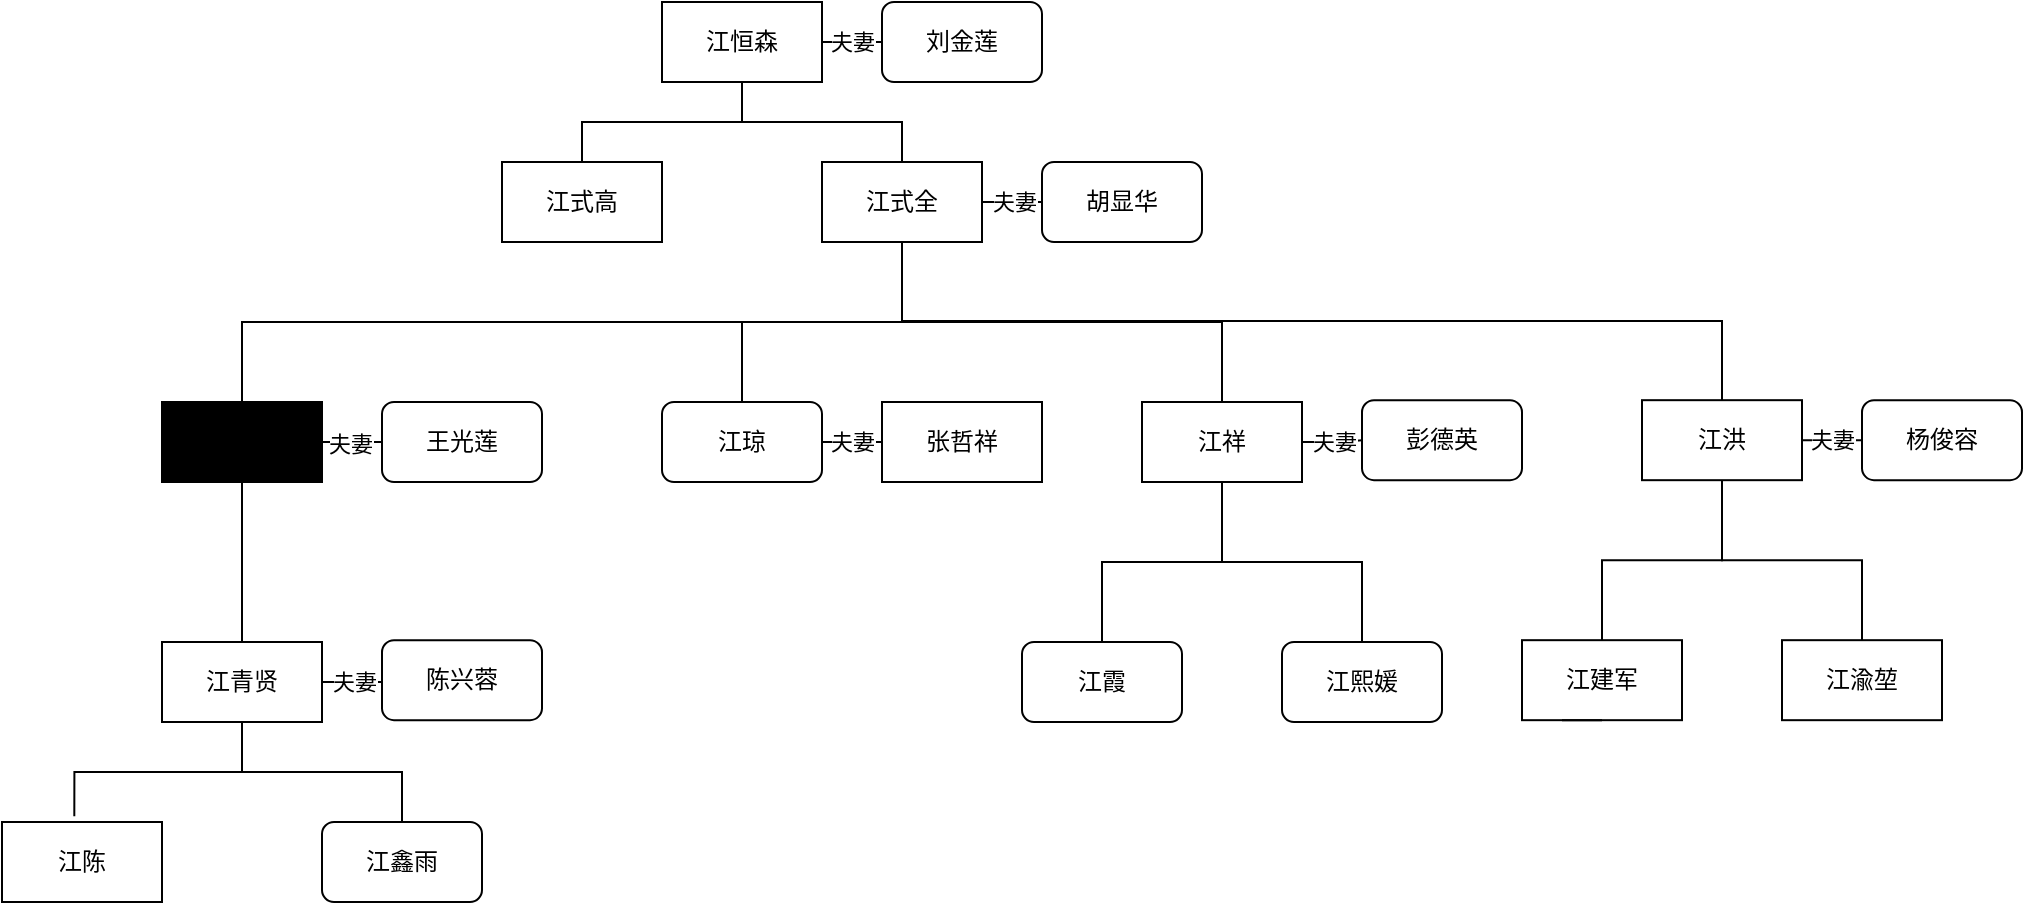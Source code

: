 <mxfile version="28.2.8">
  <diagram name="第 1 页" id="k-AfY5WxHYV5yZIVhnW_">
    <mxGraphModel dx="1715" dy="490" grid="1" gridSize="10" guides="1" tooltips="1" connect="1" arrows="1" fold="1" page="1" pageScale="1" pageWidth="827" pageHeight="1169" math="0" shadow="0">
      <root>
        <mxCell id="0" />
        <mxCell id="1" parent="0" />
        <mxCell id="Womy6uRPmFxDwTwF91oK-21" style="edgeStyle=orthogonalEdgeStyle;shape=connector;rounded=0;orthogonalLoop=1;jettySize=auto;html=1;exitX=1;exitY=0.5;exitDx=0;exitDy=0;entryX=0;entryY=0.5;entryDx=0;entryDy=0;strokeColor=default;align=center;verticalAlign=middle;fontFamily=Helvetica;fontSize=11;fontColor=default;labelBackgroundColor=default;endArrow=none;endFill=0;movable=1;resizable=1;rotatable=1;deletable=1;editable=1;locked=0;connectable=1;" parent="1" source="Womy6uRPmFxDwTwF91oK-6" target="Womy6uRPmFxDwTwF91oK-20" edge="1">
          <mxGeometry relative="1" as="geometry" />
        </mxCell>
        <mxCell id="Womy6uRPmFxDwTwF91oK-22" value="夫妻" style="edgeLabel;html=1;align=center;verticalAlign=middle;resizable=1;points=[];fontFamily=Helvetica;fontSize=11;fontColor=default;labelBackgroundColor=default;movable=1;rotatable=1;deletable=1;editable=1;locked=0;connectable=1;" parent="Womy6uRPmFxDwTwF91oK-21" vertex="1" connectable="0">
          <mxGeometry x="0.02" relative="1" as="geometry">
            <mxPoint as="offset" />
          </mxGeometry>
        </mxCell>
        <mxCell id="Womy6uRPmFxDwTwF91oK-31" style="edgeStyle=orthogonalEdgeStyle;shape=connector;rounded=0;orthogonalLoop=1;jettySize=auto;html=1;exitX=0.5;exitY=1;exitDx=0;exitDy=0;entryX=0.5;entryY=0;entryDx=0;entryDy=0;strokeColor=default;align=center;verticalAlign=middle;fontFamily=Helvetica;fontSize=11;fontColor=default;labelBackgroundColor=default;endArrow=none;endFill=0;movable=1;resizable=1;rotatable=1;deletable=1;editable=1;locked=0;connectable=1;" parent="1" source="Womy6uRPmFxDwTwF91oK-6" target="Womy6uRPmFxDwTwF91oK-25" edge="1">
          <mxGeometry relative="1" as="geometry" />
        </mxCell>
        <mxCell id="Womy6uRPmFxDwTwF91oK-32" style="edgeStyle=orthogonalEdgeStyle;shape=connector;rounded=0;orthogonalLoop=1;jettySize=auto;html=1;exitX=0.5;exitY=1;exitDx=0;exitDy=0;entryX=0.5;entryY=0;entryDx=0;entryDy=0;strokeColor=default;align=center;verticalAlign=middle;fontFamily=Helvetica;fontSize=11;fontColor=default;labelBackgroundColor=default;endArrow=none;endFill=0;movable=1;resizable=1;rotatable=1;deletable=1;editable=1;locked=0;connectable=1;" parent="1" source="Womy6uRPmFxDwTwF91oK-6" target="Womy6uRPmFxDwTwF91oK-26" edge="1">
          <mxGeometry relative="1" as="geometry" />
        </mxCell>
        <mxCell id="Womy6uRPmFxDwTwF91oK-33" style="edgeStyle=orthogonalEdgeStyle;shape=connector;rounded=0;orthogonalLoop=1;jettySize=auto;html=1;exitX=0.5;exitY=1;exitDx=0;exitDy=0;entryX=0.5;entryY=0;entryDx=0;entryDy=0;strokeColor=default;align=center;verticalAlign=middle;fontFamily=Helvetica;fontSize=11;fontColor=default;labelBackgroundColor=default;endArrow=none;endFill=0;movable=1;resizable=1;rotatable=1;deletable=1;editable=1;locked=0;connectable=1;" parent="1" source="Womy6uRPmFxDwTwF91oK-6" target="Womy6uRPmFxDwTwF91oK-23" edge="1">
          <mxGeometry relative="1" as="geometry" />
        </mxCell>
        <mxCell id="Womy6uRPmFxDwTwF91oK-37" style="edgeStyle=orthogonalEdgeStyle;shape=connector;rounded=0;orthogonalLoop=1;jettySize=auto;html=1;exitX=0.5;exitY=1;exitDx=0;exitDy=0;entryX=0.5;entryY=0;entryDx=0;entryDy=0;strokeColor=default;align=center;verticalAlign=middle;fontFamily=Helvetica;fontSize=11;fontColor=default;labelBackgroundColor=default;endArrow=none;endFill=0;movable=1;resizable=1;rotatable=1;deletable=1;editable=1;locked=0;connectable=1;" parent="1" source="Womy6uRPmFxDwTwF91oK-6" target="Womy6uRPmFxDwTwF91oK-27" edge="1">
          <mxGeometry relative="1" as="geometry" />
        </mxCell>
        <mxCell id="Womy6uRPmFxDwTwF91oK-6" value="江式全" style="rounded=0;whiteSpace=wrap;html=1;movable=1;resizable=1;rotatable=1;deletable=1;editable=1;locked=0;connectable=1;" parent="1" vertex="1">
          <mxGeometry x="-270" y="230" width="80" height="40" as="geometry" />
        </mxCell>
        <UserObject label="胡显华" link="https://viewer.diagrams.net/?tags=%7B%7D&amp;lightbox=1&amp;highlight=0000ff&amp;edit=_blank&amp;layers=1&amp;nav=1&amp;title=%E8%83%A1%E6%98%BE%E5%8D%8E%E5%AE%B6%E6%97%8F.drawio&amp;dark=auto#Uhttps%3A%2F%2Fraw.githubusercontent.com%2Ftoppemonkey%2Fprocessing_folder%2Fmain%2F%E5%AE%B6%E6%97%8F%E7%BB%93%E6%9E%84%E5%9B%BE%2F%E8%83%A1%E6%98%BE%E5%8D%8E%E5%AE%B6%E6%97%8F.drawio" 生平="123123213" id="Womy6uRPmFxDwTwF91oK-20">
          <mxCell style="rounded=1;whiteSpace=wrap;html=1;movable=1;resizable=1;rotatable=1;deletable=1;editable=1;locked=0;connectable=1;" parent="1" vertex="1">
            <mxGeometry x="-160" y="230" width="80" height="40" as="geometry" />
          </mxCell>
        </UserObject>
        <mxCell id="Womy6uRPmFxDwTwF91oK-35" style="edgeStyle=orthogonalEdgeStyle;shape=connector;rounded=0;orthogonalLoop=1;jettySize=auto;html=1;exitX=1;exitY=0.5;exitDx=0;exitDy=0;entryX=0;entryY=0.5;entryDx=0;entryDy=0;strokeColor=default;align=center;verticalAlign=middle;fontFamily=Helvetica;fontSize=11;fontColor=default;labelBackgroundColor=default;endArrow=none;endFill=0;movable=1;resizable=1;rotatable=1;deletable=1;editable=1;locked=0;connectable=1;" parent="1" source="Womy6uRPmFxDwTwF91oK-23" target="Womy6uRPmFxDwTwF91oK-34" edge="1">
          <mxGeometry relative="1" as="geometry" />
        </mxCell>
        <mxCell id="Womy6uRPmFxDwTwF91oK-36" value="夫妻" style="edgeLabel;html=1;align=center;verticalAlign=middle;resizable=1;points=[];fontFamily=Helvetica;fontSize=11;fontColor=default;labelBackgroundColor=default;movable=1;rotatable=1;deletable=1;editable=1;locked=0;connectable=1;" parent="Womy6uRPmFxDwTwF91oK-35" vertex="1" connectable="0">
          <mxGeometry x="-0.071" y="-1" relative="1" as="geometry">
            <mxPoint as="offset" />
          </mxGeometry>
        </mxCell>
        <mxCell id="Womy6uRPmFxDwTwF91oK-61" style="edgeStyle=orthogonalEdgeStyle;shape=connector;rounded=0;orthogonalLoop=1;jettySize=auto;html=1;exitX=0.5;exitY=1;exitDx=0;exitDy=0;entryX=0.5;entryY=0;entryDx=0;entryDy=0;strokeColor=default;align=center;verticalAlign=middle;fontFamily=Helvetica;fontSize=11;fontColor=default;labelBackgroundColor=default;endArrow=none;endFill=0;movable=1;resizable=1;rotatable=1;deletable=1;editable=1;locked=0;connectable=1;" parent="1" source="Womy6uRPmFxDwTwF91oK-23" target="Womy6uRPmFxDwTwF91oK-60" edge="1">
          <mxGeometry relative="1" as="geometry" />
        </mxCell>
        <mxCell id="Womy6uRPmFxDwTwF91oK-23" value="江铃" style="rounded=0;whiteSpace=wrap;html=1;strokeColor=default;fillColor=light-dark(#ffffff, #ededed);fillStyle=hatch;movable=1;resizable=1;rotatable=1;deletable=1;editable=1;locked=0;connectable=1;" parent="1" vertex="1">
          <mxGeometry x="-600" y="350" width="80" height="40" as="geometry" />
        </mxCell>
        <mxCell id="Womy6uRPmFxDwTwF91oK-59" value="夫妻" style="edgeStyle=orthogonalEdgeStyle;shape=connector;rounded=0;orthogonalLoop=1;jettySize=auto;html=1;exitX=1;exitY=0.5;exitDx=0;exitDy=0;strokeColor=default;align=center;verticalAlign=middle;fontFamily=Helvetica;fontSize=11;fontColor=default;labelBackgroundColor=default;endArrow=none;endFill=0;movable=1;resizable=1;rotatable=1;deletable=1;editable=1;locked=0;connectable=1;" parent="1" source="Womy6uRPmFxDwTwF91oK-25" target="Womy6uRPmFxDwTwF91oK-58" edge="1">
          <mxGeometry relative="1" as="geometry" />
        </mxCell>
        <mxCell id="Womy6uRPmFxDwTwF91oK-66" style="edgeStyle=orthogonalEdgeStyle;shape=connector;rounded=0;orthogonalLoop=1;jettySize=auto;html=1;exitX=0.5;exitY=1;exitDx=0;exitDy=0;entryX=0.5;entryY=0;entryDx=0;entryDy=0;strokeColor=default;align=center;verticalAlign=middle;fontFamily=Helvetica;fontSize=11;fontColor=default;labelBackgroundColor=default;endArrow=none;endFill=0;movable=1;resizable=1;rotatable=1;deletable=1;editable=1;locked=0;connectable=1;" parent="1" source="Womy6uRPmFxDwTwF91oK-25" target="Womy6uRPmFxDwTwF91oK-64" edge="1">
          <mxGeometry relative="1" as="geometry" />
        </mxCell>
        <mxCell id="Womy6uRPmFxDwTwF91oK-67" style="edgeStyle=orthogonalEdgeStyle;shape=connector;rounded=0;orthogonalLoop=1;jettySize=auto;html=1;exitX=0.5;exitY=1;exitDx=0;exitDy=0;entryX=0.5;entryY=0;entryDx=0;entryDy=0;strokeColor=default;align=center;verticalAlign=middle;fontFamily=Helvetica;fontSize=11;fontColor=default;labelBackgroundColor=default;endArrow=none;endFill=0;movable=1;resizable=1;rotatable=1;deletable=1;editable=1;locked=0;connectable=1;" parent="1" source="Womy6uRPmFxDwTwF91oK-25" target="Womy6uRPmFxDwTwF91oK-65" edge="1">
          <mxGeometry relative="1" as="geometry" />
        </mxCell>
        <mxCell id="Womy6uRPmFxDwTwF91oK-25" value="江祥" style="rounded=0;whiteSpace=wrap;html=1;movable=1;resizable=1;rotatable=1;deletable=1;editable=1;locked=0;connectable=1;" parent="1" vertex="1">
          <mxGeometry x="-110" y="350" width="80" height="40" as="geometry" />
        </mxCell>
        <mxCell id="Womy6uRPmFxDwTwF91oK-56" value="夫妻" style="edgeStyle=orthogonalEdgeStyle;shape=connector;rounded=0;orthogonalLoop=1;jettySize=auto;html=1;exitX=1;exitY=0.5;exitDx=0;exitDy=0;entryX=0;entryY=0.5;entryDx=0;entryDy=0;strokeColor=default;align=center;verticalAlign=middle;fontFamily=Helvetica;fontSize=11;fontColor=default;labelBackgroundColor=default;endArrow=none;endFill=0;movable=1;resizable=1;rotatable=1;deletable=1;editable=1;locked=0;connectable=1;" parent="1" source="Womy6uRPmFxDwTwF91oK-26" target="Womy6uRPmFxDwTwF91oK-55" edge="1">
          <mxGeometry relative="1" as="geometry" />
        </mxCell>
        <mxCell id="Womy6uRPmFxDwTwF91oK-70" style="edgeStyle=orthogonalEdgeStyle;shape=connector;rounded=0;orthogonalLoop=1;jettySize=auto;html=1;exitX=0.5;exitY=1;exitDx=0;exitDy=0;entryX=0.5;entryY=0;entryDx=0;entryDy=0;strokeColor=default;align=center;verticalAlign=middle;fontFamily=Helvetica;fontSize=11;fontColor=default;labelBackgroundColor=default;endArrow=none;endFill=0;movable=1;resizable=1;rotatable=1;deletable=1;editable=1;locked=0;connectable=1;" parent="1" source="Womy6uRPmFxDwTwF91oK-26" target="Womy6uRPmFxDwTwF91oK-68" edge="1">
          <mxGeometry relative="1" as="geometry" />
        </mxCell>
        <mxCell id="Womy6uRPmFxDwTwF91oK-71" style="edgeStyle=orthogonalEdgeStyle;shape=connector;rounded=0;orthogonalLoop=1;jettySize=auto;html=1;exitX=0.5;exitY=1;exitDx=0;exitDy=0;entryX=0.5;entryY=0;entryDx=0;entryDy=0;strokeColor=default;align=center;verticalAlign=middle;fontFamily=Helvetica;fontSize=11;fontColor=default;labelBackgroundColor=default;endArrow=none;endFill=0;movable=1;resizable=1;rotatable=1;deletable=1;editable=1;locked=0;connectable=1;" parent="1" source="Womy6uRPmFxDwTwF91oK-26" target="Womy6uRPmFxDwTwF91oK-69" edge="1">
          <mxGeometry relative="1" as="geometry" />
        </mxCell>
        <mxCell id="Womy6uRPmFxDwTwF91oK-26" value="江洪" style="rounded=0;whiteSpace=wrap;html=1;movable=1;resizable=1;rotatable=1;deletable=1;editable=1;locked=0;connectable=1;" parent="1" vertex="1">
          <mxGeometry x="140" y="349.09" width="80" height="40" as="geometry" />
        </mxCell>
        <mxCell id="Womy6uRPmFxDwTwF91oK-54" value="夫妻" style="edgeStyle=orthogonalEdgeStyle;shape=connector;rounded=0;orthogonalLoop=1;jettySize=auto;html=1;exitX=1;exitY=0.5;exitDx=0;exitDy=0;entryX=0;entryY=0.5;entryDx=0;entryDy=0;strokeColor=default;align=center;verticalAlign=middle;fontFamily=Helvetica;fontSize=11;fontColor=default;labelBackgroundColor=default;endArrow=none;endFill=0;movable=1;resizable=1;rotatable=1;deletable=1;editable=1;locked=0;connectable=1;" parent="1" source="Womy6uRPmFxDwTwF91oK-27" target="Womy6uRPmFxDwTwF91oK-38" edge="1">
          <mxGeometry relative="1" as="geometry" />
        </mxCell>
        <UserObject label="江琼" id="Womy6uRPmFxDwTwF91oK-27">
          <mxCell style="rounded=1;whiteSpace=wrap;html=1;movable=1;resizable=1;rotatable=1;deletable=1;editable=1;locked=0;connectable=1;" parent="1" vertex="1">
            <mxGeometry x="-350" y="350" width="80" height="40" as="geometry" />
          </mxCell>
        </UserObject>
        <mxCell id="Womy6uRPmFxDwTwF91oK-34" value="王光莲" style="rounded=1;whiteSpace=wrap;html=1;movable=1;resizable=1;rotatable=1;deletable=1;editable=1;locked=0;connectable=1;" parent="1" vertex="1">
          <mxGeometry x="-490" y="350" width="80" height="40" as="geometry" />
        </mxCell>
        <UserObject label="张哲祥" link="https://viewer.diagrams.net/?tags=%7B%7D&amp;lightbox=1&amp;highlight=0000ff&amp;edit=_blank&amp;layers=1&amp;nav=1&amp;title=%E5%BC%A0%E5%93%B2%E7%A5%A5%E5%AE%B6%E6%97%8F.drawio&amp;dark=auto#Uhttps%3A%2F%2Fraw.githubusercontent.com%2Ftoppemonkey%2Fprocessing_folder%2Fmain%2F%E5%AE%B6%E6%97%8F%E7%BB%93%E6%9E%84%E5%9B%BE%2F%E5%BC%A0%E5%93%B2%E7%A5%A5%E5%AE%B6%E6%97%8F.drawio" id="Womy6uRPmFxDwTwF91oK-38">
          <mxCell style="rounded=0;whiteSpace=wrap;html=1;movable=1;resizable=1;rotatable=1;deletable=1;editable=1;locked=0;connectable=1;" parent="1" vertex="1">
            <mxGeometry x="-240" y="350" width="80" height="40" as="geometry" />
          </mxCell>
        </UserObject>
        <mxCell id="Womy6uRPmFxDwTwF91oK-41" value="夫妻" style="edgeStyle=orthogonalEdgeStyle;shape=connector;rounded=0;orthogonalLoop=1;jettySize=auto;html=1;exitX=1;exitY=0.5;exitDx=0;exitDy=0;entryX=0;entryY=0.5;entryDx=0;entryDy=0;strokeColor=default;align=center;verticalAlign=middle;fontFamily=Helvetica;fontSize=11;fontColor=default;labelBackgroundColor=default;endArrow=none;endFill=0;movable=1;resizable=1;rotatable=1;deletable=1;editable=1;locked=0;connectable=1;" parent="1" source="Womy6uRPmFxDwTwF91oK-39" target="Womy6uRPmFxDwTwF91oK-40" edge="1">
          <mxGeometry relative="1" as="geometry" />
        </mxCell>
        <mxCell id="Womy6uRPmFxDwTwF91oK-52" style="edgeStyle=orthogonalEdgeStyle;shape=connector;rounded=0;orthogonalLoop=1;jettySize=auto;html=1;exitX=0.5;exitY=1;exitDx=0;exitDy=0;entryX=0.5;entryY=0;entryDx=0;entryDy=0;strokeColor=default;align=center;verticalAlign=middle;fontFamily=Helvetica;fontSize=11;fontColor=default;labelBackgroundColor=default;endArrow=none;endFill=0;movable=1;resizable=1;rotatable=1;deletable=1;editable=1;locked=0;connectable=1;" parent="1" source="Womy6uRPmFxDwTwF91oK-39" target="Womy6uRPmFxDwTwF91oK-43" edge="1">
          <mxGeometry relative="1" as="geometry" />
        </mxCell>
        <mxCell id="Womy6uRPmFxDwTwF91oK-53" style="edgeStyle=orthogonalEdgeStyle;shape=connector;rounded=0;orthogonalLoop=1;jettySize=auto;html=1;exitX=0.5;exitY=1;exitDx=0;exitDy=0;entryX=0.5;entryY=0;entryDx=0;entryDy=0;strokeColor=default;align=center;verticalAlign=middle;fontFamily=Helvetica;fontSize=11;fontColor=default;labelBackgroundColor=default;endArrow=none;endFill=0;movable=1;resizable=1;rotatable=1;deletable=1;editable=1;locked=0;connectable=1;" parent="1" source="Womy6uRPmFxDwTwF91oK-39" target="Womy6uRPmFxDwTwF91oK-6" edge="1">
          <mxGeometry relative="1" as="geometry" />
        </mxCell>
        <mxCell id="Womy6uRPmFxDwTwF91oK-39" value="江恒森" style="rounded=0;whiteSpace=wrap;html=1;movable=1;resizable=1;rotatable=1;deletable=1;editable=1;locked=0;connectable=1;" parent="1" vertex="1">
          <mxGeometry x="-350" y="150" width="80" height="40" as="geometry" />
        </mxCell>
        <mxCell id="Womy6uRPmFxDwTwF91oK-40" value="刘金莲" style="rounded=1;whiteSpace=wrap;html=1;movable=1;resizable=1;rotatable=1;deletable=1;editable=1;locked=0;connectable=1;" parent="1" vertex="1">
          <mxGeometry x="-240" y="150" width="80" height="40" as="geometry" />
        </mxCell>
        <mxCell id="Womy6uRPmFxDwTwF91oK-43" value="江式高" style="rounded=0;whiteSpace=wrap;html=1;movable=1;resizable=1;rotatable=1;deletable=1;editable=1;locked=0;connectable=1;" parent="1" vertex="1">
          <mxGeometry x="-430" y="230" width="80" height="40" as="geometry" />
        </mxCell>
        <UserObject label="杨俊容" link="https://viewer.diagrams.net/?tags=%7B%7D&amp;lightbox=1&amp;highlight=0000ff&amp;edit=_blank&amp;layers=1&amp;nav=1&amp;title=%E6%9D%A8%E4%BF%8A%E5%AE%B9%E5%AE%B6%E6%97%8F%E5%9B%BE.drawio&amp;dark=auto#Uhttps%3A%2F%2Fraw.githubusercontent.com%2Ftoppemonkey%2Fprocessing_folder%2Fmain%2F%E5%AE%B6%E6%97%8F%E7%BB%93%E6%9E%84%E5%9B%BE%2F%E6%9D%A8%E4%BF%8A%E5%AE%B9%E5%AE%B6%E6%97%8F%E5%9B%BE.drawio" id="Womy6uRPmFxDwTwF91oK-55">
          <mxCell style="rounded=1;whiteSpace=wrap;html=1;movable=1;resizable=1;rotatable=1;deletable=1;editable=1;locked=0;connectable=1;" parent="1" vertex="1">
            <mxGeometry x="250" y="349.09" width="80" height="40" as="geometry" />
          </mxCell>
        </UserObject>
        <UserObject label="彭德英" id="Womy6uRPmFxDwTwF91oK-58">
          <mxCell style="rounded=1;whiteSpace=wrap;html=1;movable=1;resizable=1;rotatable=1;deletable=1;editable=1;locked=0;connectable=1;" parent="1" vertex="1">
            <mxGeometry y="349.09" width="80" height="40" as="geometry" />
          </mxCell>
        </UserObject>
        <mxCell id="cm6kAMwlJwwxSwBQSsJV-7" value="夫妻" style="edgeStyle=orthogonalEdgeStyle;rounded=0;orthogonalLoop=1;jettySize=auto;html=1;exitX=1;exitY=0.5;exitDx=0;exitDy=0;entryX=0;entryY=0.5;entryDx=0;entryDy=0;endArrow=none;endFill=0;movable=1;resizable=1;rotatable=1;deletable=1;editable=1;locked=0;connectable=1;" parent="1" source="Womy6uRPmFxDwTwF91oK-60" target="cm6kAMwlJwwxSwBQSsJV-5" edge="1">
          <mxGeometry relative="1" as="geometry" />
        </mxCell>
        <mxCell id="cm6kAMwlJwwxSwBQSsJV-9" style="edgeStyle=orthogonalEdgeStyle;shape=connector;rounded=0;orthogonalLoop=1;jettySize=auto;html=1;exitX=0.5;exitY=1;exitDx=0;exitDy=0;entryX=0.5;entryY=0;entryDx=0;entryDy=0;strokeColor=default;align=center;verticalAlign=middle;fontFamily=Helvetica;fontSize=11;fontColor=default;labelBackgroundColor=default;endArrow=none;endFill=0;movable=1;resizable=1;rotatable=1;deletable=1;editable=1;locked=0;connectable=1;" parent="1" source="Womy6uRPmFxDwTwF91oK-60" target="cm6kAMwlJwwxSwBQSsJV-4" edge="1">
          <mxGeometry relative="1" as="geometry" />
        </mxCell>
        <mxCell id="Womy6uRPmFxDwTwF91oK-60" value="江青贤" style="rounded=0;whiteSpace=wrap;html=1;movable=1;resizable=1;rotatable=1;deletable=1;editable=1;locked=0;connectable=1;" parent="1" vertex="1">
          <mxGeometry x="-600" y="470" width="80" height="40" as="geometry" />
        </mxCell>
        <UserObject label="江霞" id="Womy6uRPmFxDwTwF91oK-64">
          <mxCell style="rounded=1;whiteSpace=wrap;html=1;movable=1;resizable=1;rotatable=1;deletable=1;editable=1;locked=0;connectable=1;" parent="1" vertex="1">
            <mxGeometry x="-170" y="470" width="80" height="40" as="geometry" />
          </mxCell>
        </UserObject>
        <UserObject label="江熙媛" id="Womy6uRPmFxDwTwF91oK-65">
          <mxCell style="rounded=1;whiteSpace=wrap;html=1;movable=1;resizable=1;rotatable=1;deletable=1;editable=1;locked=0;connectable=1;" parent="1" vertex="1">
            <mxGeometry x="-40" y="470" width="80" height="40" as="geometry" />
          </mxCell>
        </UserObject>
        <mxCell id="Womy6uRPmFxDwTwF91oK-68" value="江建军" style="rounded=0;whiteSpace=wrap;html=1;movable=1;resizable=1;rotatable=1;deletable=1;editable=1;locked=0;connectable=1;" parent="1" vertex="1">
          <mxGeometry x="80" y="469.09" width="80" height="40" as="geometry" />
        </mxCell>
        <mxCell id="Womy6uRPmFxDwTwF91oK-69" value="江渝堃" style="rounded=0;whiteSpace=wrap;html=1;movable=1;resizable=1;rotatable=1;deletable=1;editable=1;locked=0;connectable=1;" parent="1" vertex="1">
          <mxGeometry x="210" y="469.09" width="80" height="40" as="geometry" />
        </mxCell>
        <mxCell id="Womy6uRPmFxDwTwF91oK-73" style="edgeStyle=orthogonalEdgeStyle;shape=connector;rounded=0;orthogonalLoop=1;jettySize=auto;html=1;exitX=0.5;exitY=1;exitDx=0;exitDy=0;entryX=0.25;entryY=1;entryDx=0;entryDy=0;strokeColor=default;align=center;verticalAlign=middle;fontFamily=Helvetica;fontSize=11;fontColor=default;labelBackgroundColor=default;endArrow=none;endFill=0;movable=1;resizable=1;rotatable=1;deletable=1;editable=1;locked=0;connectable=1;" parent="1" source="Womy6uRPmFxDwTwF91oK-68" target="Womy6uRPmFxDwTwF91oK-68" edge="1">
          <mxGeometry relative="1" as="geometry" />
        </mxCell>
        <mxCell id="cm6kAMwlJwwxSwBQSsJV-3" value="江陈" style="rounded=0;whiteSpace=wrap;html=1;movable=1;resizable=1;rotatable=1;deletable=1;editable=1;locked=0;connectable=1;" parent="1" vertex="1">
          <mxGeometry x="-680" y="560" width="80" height="40" as="geometry" />
        </mxCell>
        <UserObject label="江鑫雨" id="cm6kAMwlJwwxSwBQSsJV-4">
          <mxCell style="rounded=1;whiteSpace=wrap;html=1;movable=1;resizable=1;rotatable=1;deletable=1;editable=1;locked=0;connectable=1;" parent="1" vertex="1">
            <mxGeometry x="-520" y="560" width="80" height="40" as="geometry" />
          </mxCell>
        </UserObject>
        <UserObject label="陈兴蓉" link="https://viewer.diagrams.net/?tags=%7B%7D&amp;lightbox=1&amp;highlight=0000ff&amp;edit=_blank&amp;layers=1&amp;nav=1&amp;title=%E9%99%88%E5%85%B4%E8%93%89%E5%AE%B6%E6%97%8F.drawio&amp;dark=auto#Uhttps%3A%2F%2Fraw.githubusercontent.com%2Ftoppemonkey%2Fprocessing_folder%2Fmain%2F%E5%AE%B6%E6%97%8F%E7%BB%93%E6%9E%84%E5%9B%BE%2F%E9%99%88%E5%85%B4%E8%93%89%E5%AE%B6%E6%97%8F.drawio" id="cm6kAMwlJwwxSwBQSsJV-5">
          <mxCell style="rounded=1;whiteSpace=wrap;html=1;movable=1;resizable=1;rotatable=1;deletable=1;editable=1;locked=0;connectable=1;" parent="1" vertex="1">
            <mxGeometry x="-490" y="469.09" width="80" height="40" as="geometry" />
          </mxCell>
        </UserObject>
        <mxCell id="cm6kAMwlJwwxSwBQSsJV-8" style="edgeStyle=orthogonalEdgeStyle;shape=connector;rounded=0;orthogonalLoop=1;jettySize=auto;html=1;exitX=0.5;exitY=1;exitDx=0;exitDy=0;entryX=0.452;entryY=-0.072;entryDx=0;entryDy=0;entryPerimeter=0;strokeColor=default;align=center;verticalAlign=middle;fontFamily=Helvetica;fontSize=11;fontColor=default;labelBackgroundColor=default;endArrow=none;endFill=0;movable=1;resizable=1;rotatable=1;deletable=1;editable=1;locked=0;connectable=1;" parent="1" source="Womy6uRPmFxDwTwF91oK-60" target="cm6kAMwlJwwxSwBQSsJV-3" edge="1">
          <mxGeometry relative="1" as="geometry" />
        </mxCell>
      </root>
    </mxGraphModel>
  </diagram>
</mxfile>
